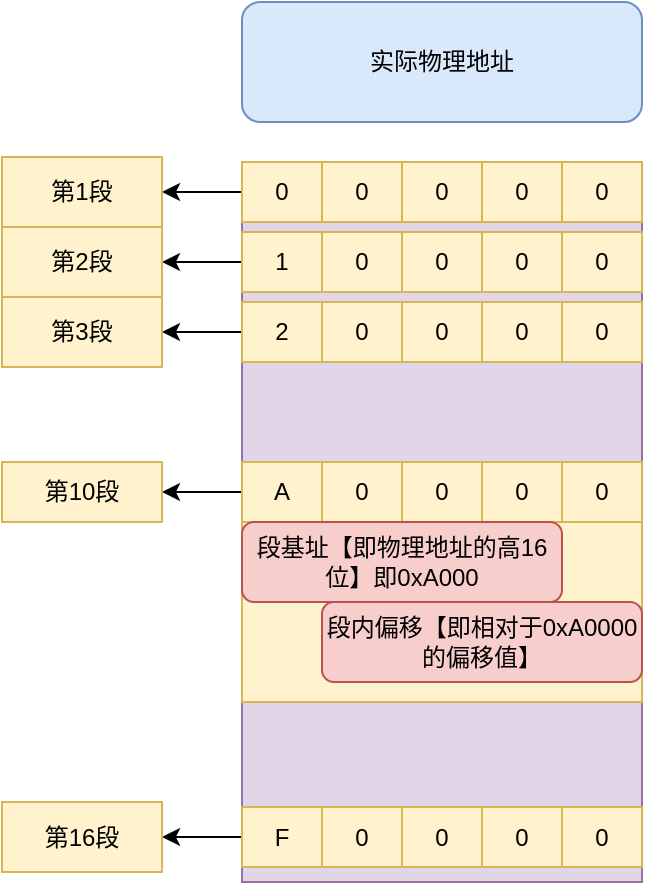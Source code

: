 <mxfile version="20.4.0" type="github">
  <diagram id="tTZcVHgf2BA3NyA8qOV0" name="第 1 页">
    <mxGraphModel dx="2249" dy="754" grid="1" gridSize="10" guides="1" tooltips="1" connect="1" arrows="1" fold="1" page="1" pageScale="1" pageWidth="827" pageHeight="1169" math="0" shadow="0">
      <root>
        <mxCell id="0" />
        <mxCell id="1" parent="0" />
        <mxCell id="Egl8y9IcEE_AY6csNbKM-12" value="实际物理地址" style="rounded=1;whiteSpace=wrap;html=1;fillColor=#dae8fc;strokeColor=#6c8ebf;" vertex="1" parent="1">
          <mxGeometry x="100" y="70" width="200" height="60" as="geometry" />
        </mxCell>
        <mxCell id="Egl8y9IcEE_AY6csNbKM-13" value="" style="rounded=0;whiteSpace=wrap;html=1;fillColor=#e1d5e7;strokeColor=#9673a6;" vertex="1" parent="1">
          <mxGeometry x="100" y="150" width="200" height="360" as="geometry" />
        </mxCell>
        <mxCell id="Egl8y9IcEE_AY6csNbKM-14" value="" style="rounded=0;whiteSpace=wrap;html=1;fillColor=#fff2cc;strokeColor=#d6b656;" vertex="1" parent="1">
          <mxGeometry x="100" y="300" width="200" height="120" as="geometry" />
        </mxCell>
        <mxCell id="Egl8y9IcEE_AY6csNbKM-37" value="" style="edgeStyle=orthogonalEdgeStyle;rounded=0;orthogonalLoop=1;jettySize=auto;html=1;" edge="1" parent="1" source="Egl8y9IcEE_AY6csNbKM-1" target="Egl8y9IcEE_AY6csNbKM-36">
          <mxGeometry relative="1" as="geometry" />
        </mxCell>
        <mxCell id="Egl8y9IcEE_AY6csNbKM-1" value="A" style="rounded=0;whiteSpace=wrap;html=1;fillColor=#fff2cc;strokeColor=#d6b656;" vertex="1" parent="1">
          <mxGeometry x="100" y="300" width="40" height="30" as="geometry" />
        </mxCell>
        <mxCell id="Egl8y9IcEE_AY6csNbKM-2" value="0" style="rounded=0;whiteSpace=wrap;html=1;fillColor=#fff2cc;strokeColor=#d6b656;" vertex="1" parent="1">
          <mxGeometry x="140" y="300" width="40" height="30" as="geometry" />
        </mxCell>
        <mxCell id="Egl8y9IcEE_AY6csNbKM-3" value="0" style="rounded=0;whiteSpace=wrap;html=1;fillColor=#fff2cc;strokeColor=#d6b656;" vertex="1" parent="1">
          <mxGeometry x="180" y="300" width="40" height="30" as="geometry" />
        </mxCell>
        <mxCell id="Egl8y9IcEE_AY6csNbKM-6" value="0" style="rounded=0;whiteSpace=wrap;html=1;fillColor=#fff2cc;strokeColor=#d6b656;" vertex="1" parent="1">
          <mxGeometry x="220" y="300" width="40" height="30" as="geometry" />
        </mxCell>
        <mxCell id="Egl8y9IcEE_AY6csNbKM-7" value="0" style="rounded=0;whiteSpace=wrap;html=1;fillColor=#fff2cc;strokeColor=#d6b656;" vertex="1" parent="1">
          <mxGeometry x="260" y="300" width="40" height="30" as="geometry" />
        </mxCell>
        <mxCell id="Egl8y9IcEE_AY6csNbKM-21" value="" style="edgeStyle=orthogonalEdgeStyle;rounded=0;orthogonalLoop=1;jettySize=auto;html=1;" edge="1" parent="1" source="Egl8y9IcEE_AY6csNbKM-15" target="Egl8y9IcEE_AY6csNbKM-20">
          <mxGeometry relative="1" as="geometry" />
        </mxCell>
        <mxCell id="Egl8y9IcEE_AY6csNbKM-15" value="0" style="rounded=0;whiteSpace=wrap;html=1;fillColor=#fff2cc;strokeColor=#d6b656;" vertex="1" parent="1">
          <mxGeometry x="100" y="150" width="40" height="30" as="geometry" />
        </mxCell>
        <mxCell id="Egl8y9IcEE_AY6csNbKM-16" value="0" style="rounded=0;whiteSpace=wrap;html=1;fillColor=#fff2cc;strokeColor=#d6b656;" vertex="1" parent="1">
          <mxGeometry x="140" y="150" width="40" height="30" as="geometry" />
        </mxCell>
        <mxCell id="Egl8y9IcEE_AY6csNbKM-17" value="0" style="rounded=0;whiteSpace=wrap;html=1;fillColor=#fff2cc;strokeColor=#d6b656;" vertex="1" parent="1">
          <mxGeometry x="180" y="150" width="40" height="30" as="geometry" />
        </mxCell>
        <mxCell id="Egl8y9IcEE_AY6csNbKM-18" value="0" style="rounded=0;whiteSpace=wrap;html=1;fillColor=#fff2cc;strokeColor=#d6b656;" vertex="1" parent="1">
          <mxGeometry x="220" y="150" width="40" height="30" as="geometry" />
        </mxCell>
        <mxCell id="Egl8y9IcEE_AY6csNbKM-19" value="0" style="rounded=0;whiteSpace=wrap;html=1;fillColor=#fff2cc;strokeColor=#d6b656;" vertex="1" parent="1">
          <mxGeometry x="260" y="150" width="40" height="30" as="geometry" />
        </mxCell>
        <mxCell id="Egl8y9IcEE_AY6csNbKM-20" value="第1段" style="whiteSpace=wrap;html=1;fillColor=#fff2cc;strokeColor=#d6b656;rounded=0;" vertex="1" parent="1">
          <mxGeometry x="-20" y="147.5" width="80" height="35" as="geometry" />
        </mxCell>
        <mxCell id="Egl8y9IcEE_AY6csNbKM-22" value="" style="edgeStyle=orthogonalEdgeStyle;rounded=0;orthogonalLoop=1;jettySize=auto;html=1;" edge="1" parent="1" source="Egl8y9IcEE_AY6csNbKM-23" target="Egl8y9IcEE_AY6csNbKM-28">
          <mxGeometry relative="1" as="geometry" />
        </mxCell>
        <mxCell id="Egl8y9IcEE_AY6csNbKM-23" value="1" style="rounded=0;whiteSpace=wrap;html=1;fillColor=#fff2cc;strokeColor=#d6b656;" vertex="1" parent="1">
          <mxGeometry x="100" y="185" width="40" height="30" as="geometry" />
        </mxCell>
        <mxCell id="Egl8y9IcEE_AY6csNbKM-24" value="0" style="rounded=0;whiteSpace=wrap;html=1;fillColor=#fff2cc;strokeColor=#d6b656;" vertex="1" parent="1">
          <mxGeometry x="140" y="185" width="40" height="30" as="geometry" />
        </mxCell>
        <mxCell id="Egl8y9IcEE_AY6csNbKM-25" value="0" style="rounded=0;whiteSpace=wrap;html=1;fillColor=#fff2cc;strokeColor=#d6b656;" vertex="1" parent="1">
          <mxGeometry x="180" y="185" width="40" height="30" as="geometry" />
        </mxCell>
        <mxCell id="Egl8y9IcEE_AY6csNbKM-26" value="0" style="rounded=0;whiteSpace=wrap;html=1;fillColor=#fff2cc;strokeColor=#d6b656;" vertex="1" parent="1">
          <mxGeometry x="220" y="185" width="40" height="30" as="geometry" />
        </mxCell>
        <mxCell id="Egl8y9IcEE_AY6csNbKM-27" value="0" style="rounded=0;whiteSpace=wrap;html=1;fillColor=#fff2cc;strokeColor=#d6b656;" vertex="1" parent="1">
          <mxGeometry x="260" y="185" width="40" height="30" as="geometry" />
        </mxCell>
        <mxCell id="Egl8y9IcEE_AY6csNbKM-28" value="第2段" style="whiteSpace=wrap;html=1;fillColor=#fff2cc;strokeColor=#d6b656;rounded=0;" vertex="1" parent="1">
          <mxGeometry x="-20" y="182.5" width="80" height="35" as="geometry" />
        </mxCell>
        <mxCell id="Egl8y9IcEE_AY6csNbKM-29" value="" style="edgeStyle=orthogonalEdgeStyle;rounded=0;orthogonalLoop=1;jettySize=auto;html=1;" edge="1" parent="1" source="Egl8y9IcEE_AY6csNbKM-30" target="Egl8y9IcEE_AY6csNbKM-35">
          <mxGeometry relative="1" as="geometry" />
        </mxCell>
        <mxCell id="Egl8y9IcEE_AY6csNbKM-30" value="2" style="rounded=0;whiteSpace=wrap;html=1;fillColor=#fff2cc;strokeColor=#d6b656;" vertex="1" parent="1">
          <mxGeometry x="100" y="220" width="40" height="30" as="geometry" />
        </mxCell>
        <mxCell id="Egl8y9IcEE_AY6csNbKM-31" value="0" style="rounded=0;whiteSpace=wrap;html=1;fillColor=#fff2cc;strokeColor=#d6b656;" vertex="1" parent="1">
          <mxGeometry x="140" y="220" width="40" height="30" as="geometry" />
        </mxCell>
        <mxCell id="Egl8y9IcEE_AY6csNbKM-32" value="0" style="rounded=0;whiteSpace=wrap;html=1;fillColor=#fff2cc;strokeColor=#d6b656;" vertex="1" parent="1">
          <mxGeometry x="180" y="220" width="40" height="30" as="geometry" />
        </mxCell>
        <mxCell id="Egl8y9IcEE_AY6csNbKM-33" value="0" style="rounded=0;whiteSpace=wrap;html=1;fillColor=#fff2cc;strokeColor=#d6b656;" vertex="1" parent="1">
          <mxGeometry x="220" y="220" width="40" height="30" as="geometry" />
        </mxCell>
        <mxCell id="Egl8y9IcEE_AY6csNbKM-34" value="0" style="rounded=0;whiteSpace=wrap;html=1;fillColor=#fff2cc;strokeColor=#d6b656;" vertex="1" parent="1">
          <mxGeometry x="260" y="220" width="40" height="30" as="geometry" />
        </mxCell>
        <mxCell id="Egl8y9IcEE_AY6csNbKM-35" value="第3段" style="whiteSpace=wrap;html=1;fillColor=#fff2cc;strokeColor=#d6b656;rounded=0;" vertex="1" parent="1">
          <mxGeometry x="-20" y="217.5" width="80" height="35" as="geometry" />
        </mxCell>
        <mxCell id="Egl8y9IcEE_AY6csNbKM-11" value="段基址【即物理地址的高16位】即0xA000" style="rounded=1;whiteSpace=wrap;html=1;fillColor=#f8cecc;strokeColor=#b85450;" vertex="1" parent="1">
          <mxGeometry x="100" y="330" width="160" height="40" as="geometry" />
        </mxCell>
        <mxCell id="Egl8y9IcEE_AY6csNbKM-36" value="第10段" style="whiteSpace=wrap;html=1;fillColor=#fff2cc;strokeColor=#d6b656;rounded=0;" vertex="1" parent="1">
          <mxGeometry x="-20" y="300" width="80" height="30" as="geometry" />
        </mxCell>
        <mxCell id="Egl8y9IcEE_AY6csNbKM-45" value="" style="edgeStyle=orthogonalEdgeStyle;rounded=0;orthogonalLoop=1;jettySize=auto;html=1;" edge="1" parent="1" source="Egl8y9IcEE_AY6csNbKM-46" target="Egl8y9IcEE_AY6csNbKM-51">
          <mxGeometry relative="1" as="geometry" />
        </mxCell>
        <mxCell id="Egl8y9IcEE_AY6csNbKM-46" value="F" style="rounded=0;whiteSpace=wrap;html=1;fillColor=#fff2cc;strokeColor=#d6b656;" vertex="1" parent="1">
          <mxGeometry x="100" y="472.5" width="40" height="30" as="geometry" />
        </mxCell>
        <mxCell id="Egl8y9IcEE_AY6csNbKM-47" value="0" style="rounded=0;whiteSpace=wrap;html=1;fillColor=#fff2cc;strokeColor=#d6b656;" vertex="1" parent="1">
          <mxGeometry x="140" y="472.5" width="40" height="30" as="geometry" />
        </mxCell>
        <mxCell id="Egl8y9IcEE_AY6csNbKM-48" value="0" style="rounded=0;whiteSpace=wrap;html=1;fillColor=#fff2cc;strokeColor=#d6b656;" vertex="1" parent="1">
          <mxGeometry x="180" y="472.5" width="40" height="30" as="geometry" />
        </mxCell>
        <mxCell id="Egl8y9IcEE_AY6csNbKM-49" value="0" style="rounded=0;whiteSpace=wrap;html=1;fillColor=#fff2cc;strokeColor=#d6b656;" vertex="1" parent="1">
          <mxGeometry x="220" y="472.5" width="40" height="30" as="geometry" />
        </mxCell>
        <mxCell id="Egl8y9IcEE_AY6csNbKM-50" value="0" style="rounded=0;whiteSpace=wrap;html=1;fillColor=#fff2cc;strokeColor=#d6b656;" vertex="1" parent="1">
          <mxGeometry x="260" y="472.5" width="40" height="30" as="geometry" />
        </mxCell>
        <mxCell id="Egl8y9IcEE_AY6csNbKM-51" value="第16段" style="whiteSpace=wrap;html=1;fillColor=#fff2cc;strokeColor=#d6b656;rounded=0;" vertex="1" parent="1">
          <mxGeometry x="-20" y="470" width="80" height="35" as="geometry" />
        </mxCell>
        <mxCell id="Egl8y9IcEE_AY6csNbKM-52" value="段内偏移【即相对于0xA0000的偏移值】" style="rounded=1;whiteSpace=wrap;html=1;fillColor=#f8cecc;strokeColor=#b85450;" vertex="1" parent="1">
          <mxGeometry x="140" y="370" width="160" height="40" as="geometry" />
        </mxCell>
      </root>
    </mxGraphModel>
  </diagram>
</mxfile>
